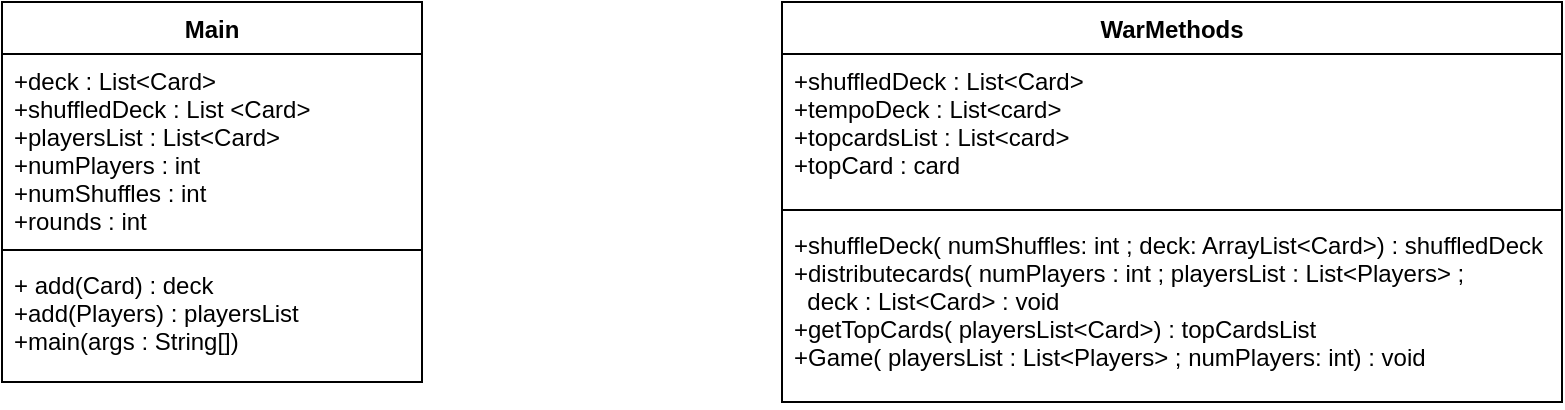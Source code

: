 <mxfile version="10.6.0" type="github"><diagram id="6CAr79l0iolCT_B-29TV" name="Page-1"><mxGraphModel dx="1394" dy="796" grid="1" gridSize="10" guides="1" tooltips="1" connect="1" arrows="1" fold="1" page="1" pageScale="1" pageWidth="850" pageHeight="1100" math="0" shadow="0"><root><mxCell id="0"/><mxCell id="1" parent="0"/><mxCell id="k4uFQrbA_RRH-tSbuikw-1" value="Main" style="swimlane;fontStyle=1;align=center;verticalAlign=top;childLayout=stackLayout;horizontal=1;startSize=26;horizontalStack=0;resizeParent=1;resizeParentMax=0;resizeLast=0;collapsible=1;marginBottom=0;" vertex="1" parent="1"><mxGeometry x="50" y="30" width="210" height="190" as="geometry"/></mxCell><mxCell id="k4uFQrbA_RRH-tSbuikw-2" value="+deck : List&lt;Card&gt;&#10;+shuffledDeck : List &lt;Card&gt;&#10;+playersList : List&lt;Card&gt;&#10;+numPlayers : int&#10;+numShuffles : int&#10;+rounds : int&#10;" style="text;strokeColor=none;fillColor=none;align=left;verticalAlign=top;spacingLeft=4;spacingRight=4;overflow=hidden;rotatable=0;points=[[0,0.5],[1,0.5]];portConstraint=eastwest;" vertex="1" parent="k4uFQrbA_RRH-tSbuikw-1"><mxGeometry y="26" width="210" height="94" as="geometry"/></mxCell><mxCell id="k4uFQrbA_RRH-tSbuikw-3" value="" style="line;strokeWidth=1;fillColor=none;align=left;verticalAlign=middle;spacingTop=-1;spacingLeft=3;spacingRight=3;rotatable=0;labelPosition=right;points=[];portConstraint=eastwest;" vertex="1" parent="k4uFQrbA_RRH-tSbuikw-1"><mxGeometry y="120" width="210" height="8" as="geometry"/></mxCell><mxCell id="k4uFQrbA_RRH-tSbuikw-4" value="+ add(Card) : deck&#10;+add(Players) : playersList&#10;+main(args : String[])&#10;" style="text;strokeColor=none;fillColor=none;align=left;verticalAlign=top;spacingLeft=4;spacingRight=4;overflow=hidden;rotatable=0;points=[[0,0.5],[1,0.5]];portConstraint=eastwest;" vertex="1" parent="k4uFQrbA_RRH-tSbuikw-1"><mxGeometry y="128" width="210" height="62" as="geometry"/></mxCell><mxCell id="k4uFQrbA_RRH-tSbuikw-5" value="WarMethods" style="swimlane;fontStyle=1;align=center;verticalAlign=top;childLayout=stackLayout;horizontal=1;startSize=26;horizontalStack=0;resizeParent=1;resizeParentMax=0;resizeLast=0;collapsible=1;marginBottom=0;" vertex="1" parent="1"><mxGeometry x="440" y="30" width="390" height="200" as="geometry"/></mxCell><mxCell id="k4uFQrbA_RRH-tSbuikw-6" value="+shuffledDeck : List&lt;Card&gt;&#10;+tempoDeck : List&lt;card&gt;&#10;+topcardsList : List&lt;card&gt;&#10;+topCard : card&#10;" style="text;strokeColor=none;fillColor=none;align=left;verticalAlign=top;spacingLeft=4;spacingRight=4;overflow=hidden;rotatable=0;points=[[0,0.5],[1,0.5]];portConstraint=eastwest;" vertex="1" parent="k4uFQrbA_RRH-tSbuikw-5"><mxGeometry y="26" width="390" height="74" as="geometry"/></mxCell><mxCell id="k4uFQrbA_RRH-tSbuikw-7" value="" style="line;strokeWidth=1;fillColor=none;align=left;verticalAlign=middle;spacingTop=-1;spacingLeft=3;spacingRight=3;rotatable=0;labelPosition=right;points=[];portConstraint=eastwest;" vertex="1" parent="k4uFQrbA_RRH-tSbuikw-5"><mxGeometry y="100" width="390" height="8" as="geometry"/></mxCell><mxCell id="k4uFQrbA_RRH-tSbuikw-8" value="+shuffleDeck( numShuffles: int ; deck: ArrayList&lt;Card&gt;) : shuffledDeck&#10;+distributecards( numPlayers : int ; playersList : List&lt;Players&gt; ; &#10;  deck : List&lt;Card&gt; : void&#10;+getTopCards( playersList&lt;Card&gt;) : topCardsList&#10;+Game( playersList : List&lt;Players&gt; ; numPlayers: int) : void" style="text;strokeColor=none;fillColor=none;align=left;verticalAlign=top;spacingLeft=4;spacingRight=4;overflow=hidden;rotatable=0;points=[[0,0.5],[1,0.5]];portConstraint=eastwest;" vertex="1" parent="k4uFQrbA_RRH-tSbuikw-5"><mxGeometry y="108" width="390" height="92" as="geometry"/></mxCell></root></mxGraphModel></diagram></mxfile>